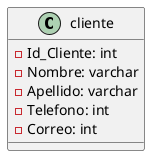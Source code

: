 @startuml
class cliente{
-Id_Cliente: int
-Nombre: varchar
-Apellido: varchar
-Telefono: int
-Correo: int

}

@enduml
